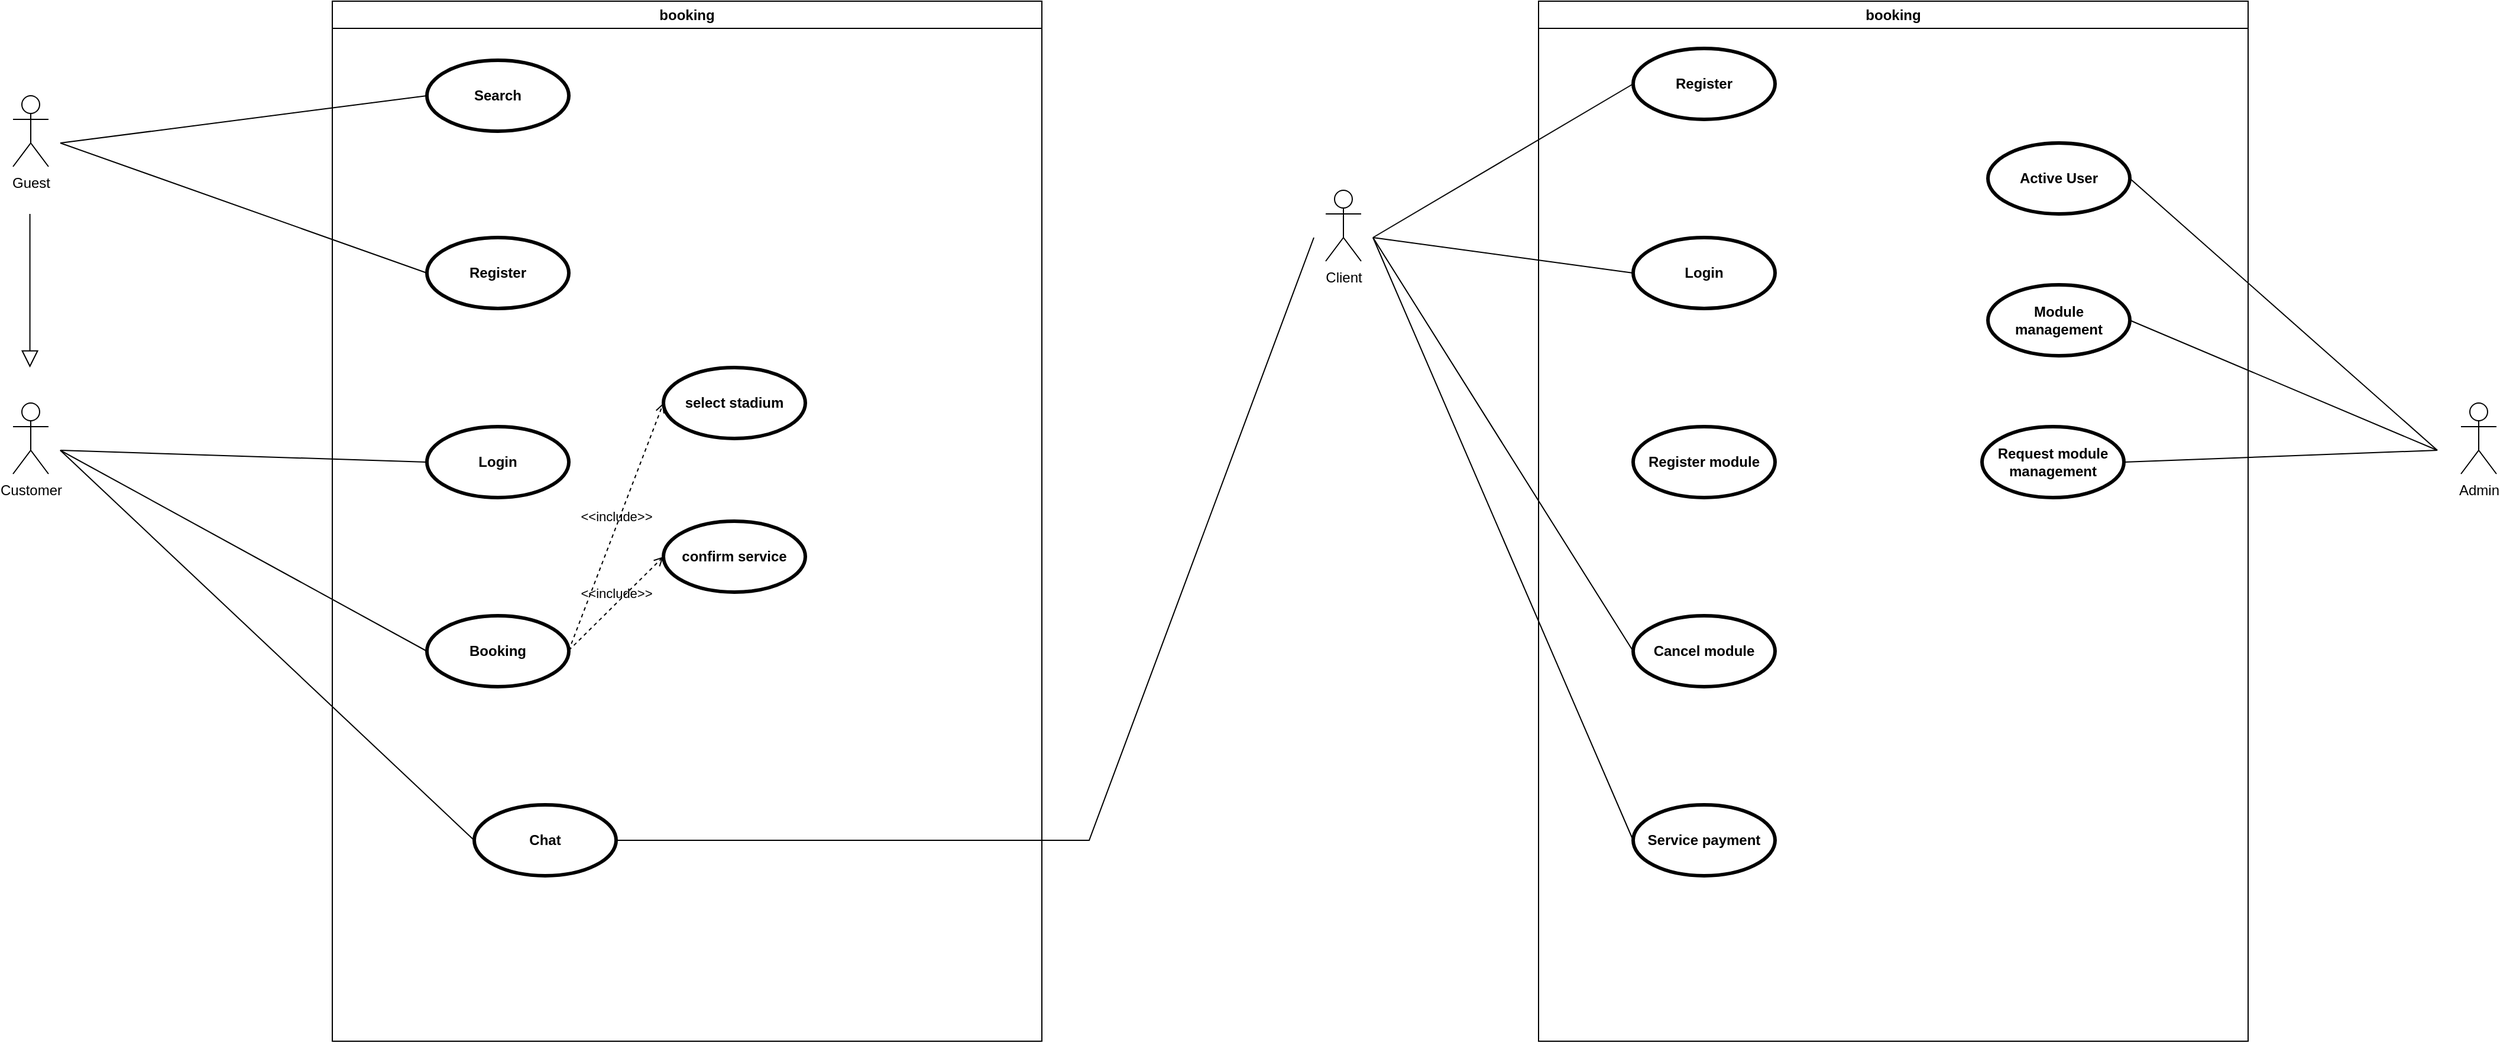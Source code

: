 <mxfile version="22.1.18" type="github">
  <diagram name="Page-1" id="sEAu9rGyXWfr59P4b1Dc">
    <mxGraphModel dx="2180" dy="1103" grid="1" gridSize="10" guides="1" tooltips="1" connect="1" arrows="1" fold="1" page="1" pageScale="1" pageWidth="850" pageHeight="1100" math="0" shadow="0">
      <root>
        <mxCell id="0" />
        <mxCell id="1" parent="0" />
        <mxCell id="-KIOnbsxqLIStmd7eqbL-1" value="Client" style="shape=umlActor;html=1;verticalLabelPosition=bottom;verticalAlign=top;align=center;" parent="1" vertex="1">
          <mxGeometry x="720" y="240" width="30" height="60" as="geometry" />
        </mxCell>
        <mxCell id="-KIOnbsxqLIStmd7eqbL-2" value="Admin" style="shape=umlActor;html=1;verticalLabelPosition=bottom;verticalAlign=top;align=center;" parent="1" vertex="1">
          <mxGeometry x="1680" y="420" width="30" height="60" as="geometry" />
        </mxCell>
        <mxCell id="-KIOnbsxqLIStmd7eqbL-3" value="Guest" style="shape=umlActor;html=1;verticalLabelPosition=bottom;verticalAlign=top;align=center;" parent="1" vertex="1">
          <mxGeometry x="-390" y="160" width="30" height="60" as="geometry" />
        </mxCell>
        <mxCell id="-KIOnbsxqLIStmd7eqbL-4" value="Customer" style="shape=umlActor;html=1;verticalLabelPosition=bottom;verticalAlign=top;align=center;" parent="1" vertex="1">
          <mxGeometry x="-390" y="420" width="30" height="60" as="geometry" />
        </mxCell>
        <mxCell id="-KIOnbsxqLIStmd7eqbL-7" value="" style="edgeStyle=none;html=1;endSize=12;endArrow=block;endFill=0;rounded=0;" parent="1" edge="1">
          <mxGeometry width="160" relative="1" as="geometry">
            <mxPoint x="-375.71" y="260" as="sourcePoint" />
            <mxPoint x="-375.71" y="390" as="targetPoint" />
          </mxGeometry>
        </mxCell>
        <mxCell id="UZynZxMn0wIeEGekEBfj-8" value="booking" style="swimlane;whiteSpace=wrap;html=1;" vertex="1" parent="1">
          <mxGeometry x="-120" y="80" width="600" height="880" as="geometry" />
        </mxCell>
        <mxCell id="UZynZxMn0wIeEGekEBfj-2" value="Search" style="shape=ellipse;html=1;strokeWidth=3;fontStyle=1;whiteSpace=wrap;align=center;perimeter=ellipsePerimeter;" vertex="1" parent="UZynZxMn0wIeEGekEBfj-8">
          <mxGeometry x="80" y="50" width="120" height="60" as="geometry" />
        </mxCell>
        <mxCell id="UZynZxMn0wIeEGekEBfj-5" value="Register" style="shape=ellipse;html=1;strokeWidth=3;fontStyle=1;whiteSpace=wrap;align=center;perimeter=ellipsePerimeter;" vertex="1" parent="UZynZxMn0wIeEGekEBfj-8">
          <mxGeometry x="80" y="200" width="120" height="60" as="geometry" />
        </mxCell>
        <mxCell id="UZynZxMn0wIeEGekEBfj-4" value="Booking" style="shape=ellipse;html=1;strokeWidth=3;fontStyle=1;whiteSpace=wrap;align=center;perimeter=ellipsePerimeter;" vertex="1" parent="UZynZxMn0wIeEGekEBfj-8">
          <mxGeometry x="80" y="520" width="120" height="60" as="geometry" />
        </mxCell>
        <mxCell id="UZynZxMn0wIeEGekEBfj-6" value="Chat" style="shape=ellipse;html=1;strokeWidth=3;fontStyle=1;whiteSpace=wrap;align=center;perimeter=ellipsePerimeter;" vertex="1" parent="UZynZxMn0wIeEGekEBfj-8">
          <mxGeometry x="120" y="680" width="120" height="60" as="geometry" />
        </mxCell>
        <mxCell id="UZynZxMn0wIeEGekEBfj-9" value="Login" style="shape=ellipse;html=1;strokeWidth=3;fontStyle=1;whiteSpace=wrap;align=center;perimeter=ellipsePerimeter;" vertex="1" parent="UZynZxMn0wIeEGekEBfj-8">
          <mxGeometry x="80" y="360" width="120" height="60" as="geometry" />
        </mxCell>
        <mxCell id="UZynZxMn0wIeEGekEBfj-16" value="select stadium" style="shape=ellipse;html=1;strokeWidth=3;fontStyle=1;whiteSpace=wrap;align=center;perimeter=ellipsePerimeter;" vertex="1" parent="UZynZxMn0wIeEGekEBfj-8">
          <mxGeometry x="280" y="310" width="120" height="60" as="geometry" />
        </mxCell>
        <mxCell id="UZynZxMn0wIeEGekEBfj-17" value="confirm service" style="shape=ellipse;html=1;strokeWidth=3;fontStyle=1;whiteSpace=wrap;align=center;perimeter=ellipsePerimeter;" vertex="1" parent="UZynZxMn0wIeEGekEBfj-8">
          <mxGeometry x="280" y="440" width="120" height="60" as="geometry" />
        </mxCell>
        <mxCell id="UZynZxMn0wIeEGekEBfj-26" value="&amp;lt;&amp;lt;include&amp;gt;&amp;gt;" style="edgeStyle=none;html=1;endArrow=open;verticalAlign=bottom;dashed=1;labelBackgroundColor=none;rounded=0;entryX=0;entryY=0.5;entryDx=0;entryDy=0;" edge="1" parent="UZynZxMn0wIeEGekEBfj-8" target="UZynZxMn0wIeEGekEBfj-16">
          <mxGeometry width="160" relative="1" as="geometry">
            <mxPoint x="200" y="549.29" as="sourcePoint" />
            <mxPoint x="360" y="549.29" as="targetPoint" />
          </mxGeometry>
        </mxCell>
        <mxCell id="UZynZxMn0wIeEGekEBfj-27" value="&amp;lt;&amp;lt;include&amp;gt;&amp;gt;" style="edgeStyle=none;html=1;endArrow=open;verticalAlign=bottom;dashed=1;labelBackgroundColor=none;rounded=0;entryX=0;entryY=0.5;entryDx=0;entryDy=0;" edge="1" parent="UZynZxMn0wIeEGekEBfj-8" target="UZynZxMn0wIeEGekEBfj-17">
          <mxGeometry width="160" relative="1" as="geometry">
            <mxPoint x="200" y="549.29" as="sourcePoint" />
            <mxPoint x="360" y="549.29" as="targetPoint" />
          </mxGeometry>
        </mxCell>
        <mxCell id="UZynZxMn0wIeEGekEBfj-10" value="" style="edgeStyle=none;html=1;endArrow=none;verticalAlign=bottom;rounded=0;entryX=0;entryY=0.5;entryDx=0;entryDy=0;" edge="1" parent="1" target="UZynZxMn0wIeEGekEBfj-2">
          <mxGeometry width="160" relative="1" as="geometry">
            <mxPoint x="-350" y="200" as="sourcePoint" />
            <mxPoint x="-180" y="180" as="targetPoint" />
          </mxGeometry>
        </mxCell>
        <mxCell id="UZynZxMn0wIeEGekEBfj-11" value="" style="edgeStyle=none;html=1;endArrow=none;verticalAlign=bottom;rounded=0;entryX=0;entryY=0.5;entryDx=0;entryDy=0;" edge="1" parent="1" target="UZynZxMn0wIeEGekEBfj-5">
          <mxGeometry width="160" relative="1" as="geometry">
            <mxPoint x="-350" y="200" as="sourcePoint" />
            <mxPoint x="-30" y="170" as="targetPoint" />
          </mxGeometry>
        </mxCell>
        <mxCell id="UZynZxMn0wIeEGekEBfj-12" value="" style="edgeStyle=none;html=1;endArrow=none;verticalAlign=bottom;rounded=0;entryX=0;entryY=0.5;entryDx=0;entryDy=0;" edge="1" parent="1" target="UZynZxMn0wIeEGekEBfj-9">
          <mxGeometry width="160" relative="1" as="geometry">
            <mxPoint x="-350" y="460" as="sourcePoint" />
            <mxPoint x="-40" y="570" as="targetPoint" />
          </mxGeometry>
        </mxCell>
        <mxCell id="UZynZxMn0wIeEGekEBfj-13" value="" style="edgeStyle=none;html=1;endArrow=none;verticalAlign=bottom;rounded=0;entryX=0;entryY=0.5;entryDx=0;entryDy=0;" edge="1" parent="1" target="UZynZxMn0wIeEGekEBfj-4">
          <mxGeometry width="160" relative="1" as="geometry">
            <mxPoint x="-350" y="460" as="sourcePoint" />
            <mxPoint x="-40" y="570" as="targetPoint" />
          </mxGeometry>
        </mxCell>
        <mxCell id="UZynZxMn0wIeEGekEBfj-14" value="" style="edgeStyle=none;html=1;endArrow=none;verticalAlign=bottom;rounded=0;entryX=0;entryY=0.5;entryDx=0;entryDy=0;" edge="1" parent="1" target="UZynZxMn0wIeEGekEBfj-6">
          <mxGeometry width="160" relative="1" as="geometry">
            <mxPoint x="-350" y="460" as="sourcePoint" />
            <mxPoint x="-40" y="570" as="targetPoint" />
          </mxGeometry>
        </mxCell>
        <mxCell id="UZynZxMn0wIeEGekEBfj-15" value="" style="edgeStyle=none;html=1;endArrow=none;verticalAlign=bottom;rounded=0;entryX=1;entryY=0.5;entryDx=0;entryDy=0;" edge="1" parent="1" target="UZynZxMn0wIeEGekEBfj-6">
          <mxGeometry width="160" relative="1" as="geometry">
            <mxPoint x="710" y="280" as="sourcePoint" />
            <mxPoint x="770" y="660" as="targetPoint" />
            <Array as="points">
              <mxPoint x="520" y="790" />
            </Array>
          </mxGeometry>
        </mxCell>
        <mxCell id="UZynZxMn0wIeEGekEBfj-18" value="booking" style="swimlane;whiteSpace=wrap;html=1;" vertex="1" parent="1">
          <mxGeometry x="900" y="80" width="600" height="880" as="geometry" />
        </mxCell>
        <mxCell id="UZynZxMn0wIeEGekEBfj-19" value="Register" style="shape=ellipse;html=1;strokeWidth=3;fontStyle=1;whiteSpace=wrap;align=center;perimeter=ellipsePerimeter;" vertex="1" parent="UZynZxMn0wIeEGekEBfj-18">
          <mxGeometry x="80" y="40" width="120" height="60" as="geometry" />
        </mxCell>
        <mxCell id="UZynZxMn0wIeEGekEBfj-20" value="Register module" style="shape=ellipse;html=1;strokeWidth=3;fontStyle=1;whiteSpace=wrap;align=center;perimeter=ellipsePerimeter;" vertex="1" parent="UZynZxMn0wIeEGekEBfj-18">
          <mxGeometry x="80" y="360" width="120" height="60" as="geometry" />
        </mxCell>
        <mxCell id="UZynZxMn0wIeEGekEBfj-21" value="Service payment" style="shape=ellipse;html=1;strokeWidth=3;fontStyle=1;whiteSpace=wrap;align=center;perimeter=ellipsePerimeter;" vertex="1" parent="UZynZxMn0wIeEGekEBfj-18">
          <mxGeometry x="80" y="680" width="120" height="60" as="geometry" />
        </mxCell>
        <mxCell id="UZynZxMn0wIeEGekEBfj-23" value="Cancel module" style="shape=ellipse;html=1;strokeWidth=3;fontStyle=1;whiteSpace=wrap;align=center;perimeter=ellipsePerimeter;" vertex="1" parent="UZynZxMn0wIeEGekEBfj-18">
          <mxGeometry x="80" y="520" width="120" height="60" as="geometry" />
        </mxCell>
        <mxCell id="UZynZxMn0wIeEGekEBfj-28" value="Login" style="shape=ellipse;html=1;strokeWidth=3;fontStyle=1;whiteSpace=wrap;align=center;perimeter=ellipsePerimeter;" vertex="1" parent="UZynZxMn0wIeEGekEBfj-18">
          <mxGeometry x="80" y="200" width="120" height="60" as="geometry" />
        </mxCell>
        <mxCell id="UZynZxMn0wIeEGekEBfj-35" value="Active User" style="shape=ellipse;html=1;strokeWidth=3;fontStyle=1;whiteSpace=wrap;align=center;perimeter=ellipsePerimeter;" vertex="1" parent="UZynZxMn0wIeEGekEBfj-18">
          <mxGeometry x="380" y="120" width="120" height="60" as="geometry" />
        </mxCell>
        <mxCell id="UZynZxMn0wIeEGekEBfj-36" value="Module management" style="shape=ellipse;html=1;strokeWidth=3;fontStyle=1;whiteSpace=wrap;align=center;perimeter=ellipsePerimeter;" vertex="1" parent="UZynZxMn0wIeEGekEBfj-18">
          <mxGeometry x="380" y="240" width="120" height="60" as="geometry" />
        </mxCell>
        <mxCell id="UZynZxMn0wIeEGekEBfj-37" value="Request module management" style="shape=ellipse;html=1;strokeWidth=3;fontStyle=1;whiteSpace=wrap;align=center;perimeter=ellipsePerimeter;" vertex="1" parent="UZynZxMn0wIeEGekEBfj-18">
          <mxGeometry x="375" y="360" width="120" height="60" as="geometry" />
        </mxCell>
        <mxCell id="UZynZxMn0wIeEGekEBfj-32" value="" style="edgeStyle=none;html=1;endArrow=none;verticalAlign=bottom;rounded=0;exitX=1;exitY=0.5;exitDx=0;exitDy=0;" edge="1" parent="UZynZxMn0wIeEGekEBfj-18" source="UZynZxMn0wIeEGekEBfj-35">
          <mxGeometry width="160" relative="1" as="geometry">
            <mxPoint x="520" y="170" as="sourcePoint" />
            <mxPoint x="760" y="380" as="targetPoint" />
          </mxGeometry>
        </mxCell>
        <mxCell id="UZynZxMn0wIeEGekEBfj-30" value="" style="edgeStyle=none;html=1;endArrow=none;verticalAlign=bottom;rounded=0;entryX=0;entryY=0.5;entryDx=0;entryDy=0;" edge="1" parent="1" target="UZynZxMn0wIeEGekEBfj-19">
          <mxGeometry width="160" relative="1" as="geometry">
            <mxPoint x="760" y="280" as="sourcePoint" />
            <mxPoint x="920" y="280" as="targetPoint" />
          </mxGeometry>
        </mxCell>
        <mxCell id="UZynZxMn0wIeEGekEBfj-31" value="" style="edgeStyle=none;html=1;endArrow=none;verticalAlign=bottom;rounded=0;entryX=0;entryY=0.5;entryDx=0;entryDy=0;" edge="1" parent="1" target="UZynZxMn0wIeEGekEBfj-28">
          <mxGeometry width="160" relative="1" as="geometry">
            <mxPoint x="760" y="280" as="sourcePoint" />
            <mxPoint x="990" y="170" as="targetPoint" />
          </mxGeometry>
        </mxCell>
        <mxCell id="UZynZxMn0wIeEGekEBfj-33" value="" style="edgeStyle=none;html=1;endArrow=none;verticalAlign=bottom;rounded=0;entryX=0;entryY=0.5;entryDx=0;entryDy=0;" edge="1" parent="1" target="UZynZxMn0wIeEGekEBfj-23">
          <mxGeometry width="160" relative="1" as="geometry">
            <mxPoint x="760" y="280" as="sourcePoint" />
            <mxPoint x="1010" y="190" as="targetPoint" />
          </mxGeometry>
        </mxCell>
        <mxCell id="UZynZxMn0wIeEGekEBfj-34" value="" style="edgeStyle=none;html=1;endArrow=none;verticalAlign=bottom;rounded=0;entryX=0;entryY=0.5;entryDx=0;entryDy=0;" edge="1" parent="1" target="UZynZxMn0wIeEGekEBfj-21">
          <mxGeometry width="160" relative="1" as="geometry">
            <mxPoint x="760" y="280" as="sourcePoint" />
            <mxPoint x="1020" y="200" as="targetPoint" />
          </mxGeometry>
        </mxCell>
        <mxCell id="UZynZxMn0wIeEGekEBfj-38" value="" style="edgeStyle=none;html=1;endArrow=none;verticalAlign=bottom;rounded=0;exitX=1;exitY=0.5;exitDx=0;exitDy=0;" edge="1" parent="1" source="UZynZxMn0wIeEGekEBfj-36">
          <mxGeometry width="160" relative="1" as="geometry">
            <mxPoint x="1430" y="370" as="sourcePoint" />
            <mxPoint x="1660" y="460" as="targetPoint" />
          </mxGeometry>
        </mxCell>
        <mxCell id="UZynZxMn0wIeEGekEBfj-39" value="" style="edgeStyle=none;html=1;endArrow=none;verticalAlign=bottom;rounded=0;exitX=1;exitY=0.5;exitDx=0;exitDy=0;" edge="1" parent="1" source="UZynZxMn0wIeEGekEBfj-37">
          <mxGeometry width="160" relative="1" as="geometry">
            <mxPoint x="1420" y="250" as="sourcePoint" />
            <mxPoint x="1660" y="460" as="targetPoint" />
          </mxGeometry>
        </mxCell>
      </root>
    </mxGraphModel>
  </diagram>
</mxfile>
